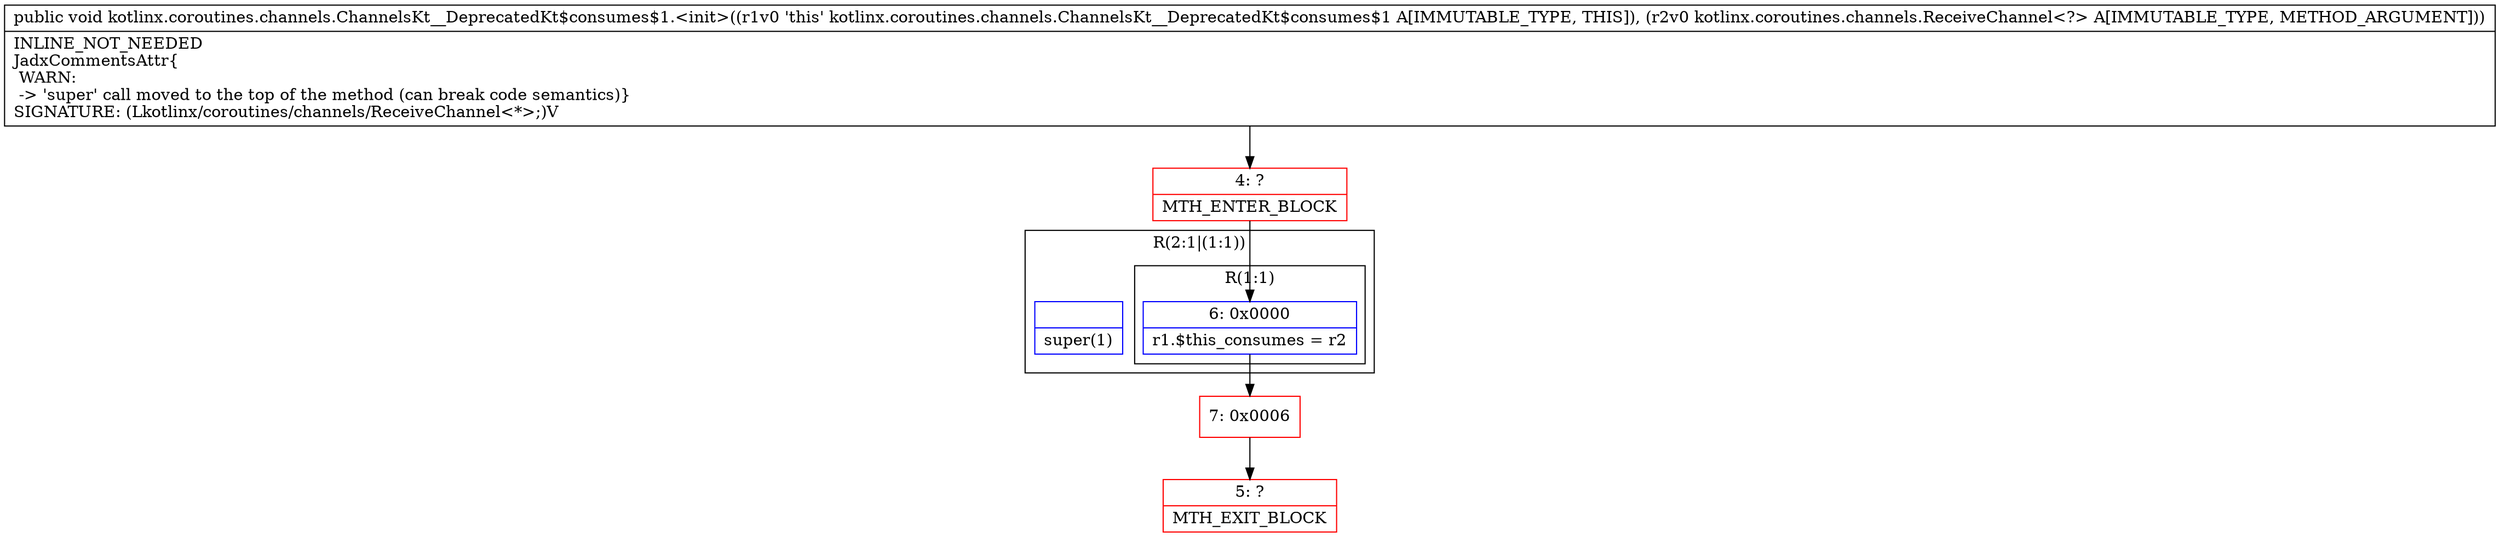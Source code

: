 digraph "CFG forkotlinx.coroutines.channels.ChannelsKt__DeprecatedKt$consumes$1.\<init\>(Lkotlinx\/coroutines\/channels\/ReceiveChannel;)V" {
subgraph cluster_Region_757659422 {
label = "R(2:1|(1:1))";
node [shape=record,color=blue];
Node_InsnContainer_1020495053 [shape=record,label="{|super(1)\l}"];
subgraph cluster_Region_2091103195 {
label = "R(1:1)";
node [shape=record,color=blue];
Node_6 [shape=record,label="{6\:\ 0x0000|r1.$this_consumes = r2\l}"];
}
}
Node_4 [shape=record,color=red,label="{4\:\ ?|MTH_ENTER_BLOCK\l}"];
Node_7 [shape=record,color=red,label="{7\:\ 0x0006}"];
Node_5 [shape=record,color=red,label="{5\:\ ?|MTH_EXIT_BLOCK\l}"];
MethodNode[shape=record,label="{public void kotlinx.coroutines.channels.ChannelsKt__DeprecatedKt$consumes$1.\<init\>((r1v0 'this' kotlinx.coroutines.channels.ChannelsKt__DeprecatedKt$consumes$1 A[IMMUTABLE_TYPE, THIS]), (r2v0 kotlinx.coroutines.channels.ReceiveChannel\<?\> A[IMMUTABLE_TYPE, METHOD_ARGUMENT]))  | INLINE_NOT_NEEDED\lJadxCommentsAttr\{\l WARN: \l \-\> 'super' call moved to the top of the method (can break code semantics)\}\lSIGNATURE: (Lkotlinx\/coroutines\/channels\/ReceiveChannel\<*\>;)V\l}"];
MethodNode -> Node_4;Node_6 -> Node_7;
Node_4 -> Node_6;
Node_7 -> Node_5;
}

